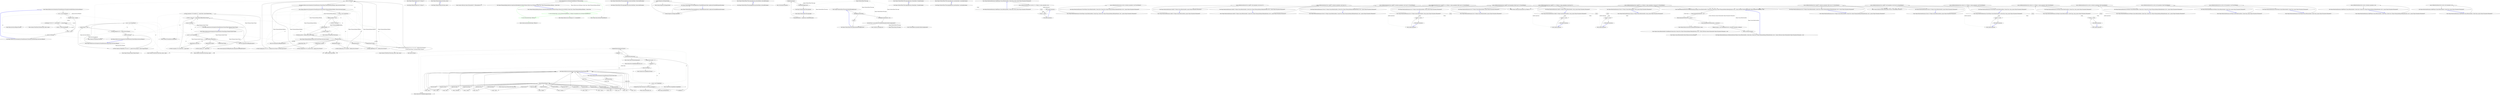 digraph  {
n0 [cluster="Ninject.Infrastructure.Introspection.FormatExtensions.FormatActivationPath(Ninject.Activation.IRequest)", label="Entry Ninject.Infrastructure.Introspection.FormatExtensions.FormatActivationPath(Ninject.Activation.IRequest)", span="34-34"];
n1 [cluster="Ninject.Infrastructure.Introspection.FormatExtensions.FormatActivationPath(Ninject.Activation.IRequest)", label="var sw = new StringWriter()", span="36-36"];
n2 [cluster="Ninject.Infrastructure.Introspection.FormatExtensions.FormatActivationPath(Ninject.Activation.IRequest)", label="IRequest current = request", span="38-38"];
n8 [cluster="System.IO.StringWriter.StringWriter()", label="Entry System.IO.StringWriter.StringWriter()", span="0-0"];
n4 [cluster="Ninject.Infrastructure.Introspection.FormatExtensions.FormatActivationPath(Ninject.Activation.IRequest)", label="sw.WriteLine(''{0,3}) {1}'', current.Depth + 1, current.Format())", span="42-42"];
n6 [cluster="Ninject.Infrastructure.Introspection.FormatExtensions.FormatActivationPath(Ninject.Activation.IRequest)", label="return sw.ToString();", span="46-46"];
n3 [cluster="Ninject.Infrastructure.Introspection.FormatExtensions.FormatActivationPath(Ninject.Activation.IRequest)", label="current != null", span="40-40"];
n5 [cluster="Ninject.Infrastructure.Introspection.FormatExtensions.FormatActivationPath(Ninject.Activation.IRequest)", label="current = current.ParentRequest", span="43-43"];
n9 [cluster="Ninject.Activation.IRequest.Format()", label="Entry Ninject.Activation.IRequest.Format()", span="104-104"];
n10 [cluster="System.IO.TextWriter.WriteLine(string, object, object)", label="Entry System.IO.TextWriter.WriteLine(string, object, object)", span="0-0"];
n7 [cluster="Ninject.Infrastructure.Introspection.FormatExtensions.FormatActivationPath(Ninject.Activation.IRequest)", label="Exit Ninject.Infrastructure.Introspection.FormatExtensions.FormatActivationPath(Ninject.Activation.IRequest)", span="34-34"];
n11 [cluster="System.IO.StringWriter.ToString()", label="Entry System.IO.StringWriter.ToString()", span="0-0"];
n12 [cluster="Ninject.Infrastructure.Introspection.FormatExtensions.Format(Ninject.Planning.Bindings.IBinding, Ninject.Activation.IContext)", label="Entry Ninject.Infrastructure.Introspection.FormatExtensions.Format(Ninject.Planning.Bindings.IBinding, Ninject.Activation.IContext)", span="56-56"];
n13 [cluster="Ninject.Infrastructure.Introspection.FormatExtensions.Format(Ninject.Planning.Bindings.IBinding, Ninject.Activation.IContext)", label="var sw = new StringWriter()", span="58-58"];
n14 [cluster="Ninject.Infrastructure.Introspection.FormatExtensions.Format(Ninject.Planning.Bindings.IBinding, Ninject.Activation.IContext)", label="binding.Condition != null", span="60-60"];
n16 [cluster="Ninject.Infrastructure.Introspection.FormatExtensions.Format(Ninject.Planning.Bindings.IBinding, Ninject.Activation.IContext)", label="binding.IsImplicit", span="63-63"];
n18 [cluster="Ninject.Infrastructure.Introspection.FormatExtensions.Format(Ninject.Planning.Bindings.IBinding, Ninject.Activation.IContext)", label="IProvider provider = binding.GetProvider(context)", span="66-66"];
n19 [cluster="Ninject.Infrastructure.Introspection.FormatExtensions.Format(Ninject.Planning.Bindings.IBinding, Ninject.Activation.IContext)", label="binding.Target", span="68-68"];
n21 [cluster="Ninject.Infrastructure.Introspection.FormatExtensions.Format(Ninject.Planning.Bindings.IBinding, Ninject.Activation.IContext)", label="sw.Write(''self-binding of {0}'', binding.Service.Format())", span="71-71"];
n23 [cluster="Ninject.Infrastructure.Introspection.FormatExtensions.Format(Ninject.Planning.Bindings.IBinding, Ninject.Activation.IContext)", label="sw.Write(''binding from {0} to {1}'', binding.Service.Format(), provider.Type.Format())", span="75-75"];
n25 [cluster="Ninject.Infrastructure.Introspection.FormatExtensions.Format(Ninject.Planning.Bindings.IBinding, Ninject.Activation.IContext)", label="sw.Write(''provider binding from {0} to {1} (via {2})'', binding.Service.Format(),\r\n                            provider.Type.Format(), provider.GetType().Format())", span="79-80"];
n27 [cluster="Ninject.Infrastructure.Introspection.FormatExtensions.Format(Ninject.Planning.Bindings.IBinding, Ninject.Activation.IContext)", label="sw.Write(''binding from {0} to method'', binding.Service.Format())", span="84-84"];
n29 [cluster="Ninject.Infrastructure.Introspection.FormatExtensions.Format(Ninject.Planning.Bindings.IBinding, Ninject.Activation.IContext)", label="sw.Write(''binding from {0} to constant value'', binding.Service.Format())", span="88-88"];
n15 [cluster="Ninject.Infrastructure.Introspection.FormatExtensions.Format(Ninject.Planning.Bindings.IBinding, Ninject.Activation.IContext)", label="sw.Write(''conditional '')", span="61-61"];
n17 [cluster="Ninject.Infrastructure.Introspection.FormatExtensions.Format(Ninject.Planning.Bindings.IBinding, Ninject.Activation.IContext)", label="sw.Write(''implicit '')", span="64-64"];
n31 [cluster="Ninject.Infrastructure.Introspection.FormatExtensions.Format(Ninject.Planning.Bindings.IBinding, Ninject.Activation.IContext)", label="return sw.ToString();", span="95-95"];
n33 [cluster="System.IO.StringWriter.Write(string)", label="Entry System.IO.StringWriter.Write(string)", span="0-0"];
n34 [cluster="Ninject.Planning.Bindings.IBinding.GetProvider(Ninject.Activation.IContext)", label="Entry Ninject.Planning.Bindings.IBinding.GetProvider(Ninject.Activation.IContext)", span="83-83"];
n20 [cluster="Ninject.Infrastructure.Introspection.FormatExtensions.Format(Ninject.Planning.Bindings.IBinding, Ninject.Activation.IContext)", label="BindingTarget.Self", span="70-70"];
n22 [cluster="Ninject.Infrastructure.Introspection.FormatExtensions.Format(Ninject.Planning.Bindings.IBinding, Ninject.Activation.IContext)", label="BindingTarget.Type", span="74-74"];
n24 [cluster="Ninject.Infrastructure.Introspection.FormatExtensions.Format(Ninject.Planning.Bindings.IBinding, Ninject.Activation.IContext)", label="BindingTarget.Provider", span="78-78"];
n26 [cluster="Ninject.Infrastructure.Introspection.FormatExtensions.Format(Ninject.Planning.Bindings.IBinding, Ninject.Activation.IContext)", label="BindingTarget.Method", span="83-83"];
n28 [cluster="Ninject.Infrastructure.Introspection.FormatExtensions.Format(Ninject.Planning.Bindings.IBinding, Ninject.Activation.IContext)", label="BindingTarget.Constant", span="87-87"];
n30 [cluster="Ninject.Infrastructure.Introspection.FormatExtensions.Format(Ninject.Planning.Bindings.IBinding, Ninject.Activation.IContext)", label="throw new ArgumentOutOfRangeException();", span="92-92"];
n35 [cluster="System.Type.Format()", label="Entry System.Type.Format()", span="155-155"];
n36 [cluster="System.IO.TextWriter.Write(string, object)", label="Entry System.IO.TextWriter.Write(string, object)", span="0-0"];
n37 [cluster="System.IO.TextWriter.Write(string, object, object)", label="Entry System.IO.TextWriter.Write(string, object, object)", span="0-0"];
n38 [cluster="object.GetType()", label="Entry object.GetType()", span="0-0"];
n39 [cluster="System.IO.TextWriter.Write(string, object, object, object)", label="Entry System.IO.TextWriter.Write(string, object, object, object)", span="0-0"];
n32 [cluster="Ninject.Infrastructure.Introspection.FormatExtensions.Format(Ninject.Planning.Bindings.IBinding, Ninject.Activation.IContext)", label="Exit Ninject.Infrastructure.Introspection.FormatExtensions.Format(Ninject.Planning.Bindings.IBinding, Ninject.Activation.IContext)", span="56-56"];
n40 [cluster="System.ArgumentOutOfRangeException.ArgumentOutOfRangeException()", label="Entry System.ArgumentOutOfRangeException.ArgumentOutOfRangeException()", span="0-0"];
n41 [cluster="Ninject.Infrastructure.Introspection.FormatExtensions.Format(Ninject.Activation.IRequest)", label="Entry Ninject.Infrastructure.Introspection.FormatExtensions.Format(Ninject.Activation.IRequest)", span="104-104"];
n42 [cluster="Ninject.Infrastructure.Introspection.FormatExtensions.Format(Ninject.Activation.IRequest)", label="var sw = new StringWriter()", span="106-106"];
n43 [cluster="Ninject.Infrastructure.Introspection.FormatExtensions.Format(Ninject.Activation.IRequest)", label="request.Target == null", span="108-108"];
n44 [cluster="Ninject.Infrastructure.Introspection.FormatExtensions.Format(Ninject.Activation.IRequest)", label="sw.Write(''Request for {0}'', request.Service.Format())", span="109-109"];
n45 [cluster="Ninject.Infrastructure.Introspection.FormatExtensions.Format(Ninject.Activation.IRequest)", label="sw.Write(''Injection of dependency {0} into {1}'', request.Service.Format(), request.Target.Format())", span="111-111"];
n46 [cluster="Ninject.Infrastructure.Introspection.FormatExtensions.Format(Ninject.Activation.IRequest)", label="return sw.ToString();", span="113-113"];
n48 [cluster="Ninject.Planning.Targets.ITarget.Format()", label="Entry Ninject.Planning.Targets.ITarget.Format()", span="122-122"];
n47 [cluster="Ninject.Infrastructure.Introspection.FormatExtensions.Format(Ninject.Activation.IRequest)", label="Exit Ninject.Infrastructure.Introspection.FormatExtensions.Format(Ninject.Activation.IRequest)", span="104-104"];
n49 [cluster="Ninject.Infrastructure.Introspection.FormatExtensions.Format(Ninject.Planning.Targets.ITarget)", label="Entry Ninject.Infrastructure.Introspection.FormatExtensions.Format(Ninject.Planning.Targets.ITarget)", span="122-122"];
n50 [cluster="Ninject.Infrastructure.Introspection.FormatExtensions.Format(Ninject.Planning.Targets.ITarget)", label="var sw = new StringWriter()", span="124-124"];
n51 [cluster="Ninject.Infrastructure.Introspection.FormatExtensions.Format(Ninject.Planning.Targets.ITarget)", label="target.Member.MemberType", span="126-126"];
n53 [cluster="Ninject.Infrastructure.Introspection.FormatExtensions.Format(Ninject.Planning.Targets.ITarget)", label="sw.Write(''parameter {0} of constructor'', target.Name)", span="129-129"];
n55 [cluster="Ninject.Infrastructure.Introspection.FormatExtensions.Format(Ninject.Planning.Targets.ITarget)", label="sw.Write(''parameter {0} of method {1}'', target.Name, target.Member.Name)", span="133-133"];
n57 [cluster="Ninject.Infrastructure.Introspection.FormatExtensions.Format(Ninject.Planning.Targets.ITarget)", label="sw.Write(''property {0}'', target.Name)", span="137-137"];
n59 [cluster="Ninject.Infrastructure.Introspection.FormatExtensions.Format(Ninject.Planning.Targets.ITarget)", label="sw.Write('' of type {0}'', target.Member.ReflectedType.Format())", span="144-144"];
n60 [cluster="Ninject.Infrastructure.Introspection.FormatExtensions.Format(Ninject.Planning.Targets.ITarget)", label="return sw.ToString();", span="146-146"];
n52 [cluster="Ninject.Infrastructure.Introspection.FormatExtensions.Format(Ninject.Planning.Targets.ITarget)", label="MemberTypes.Constructor", span="128-128"];
n54 [cluster="Ninject.Infrastructure.Introspection.FormatExtensions.Format(Ninject.Planning.Targets.ITarget)", label="MemberTypes.Method", span="132-132"];
n56 [cluster="Ninject.Infrastructure.Introspection.FormatExtensions.Format(Ninject.Planning.Targets.ITarget)", label="MemberTypes.Property", span="136-136"];
n58 [cluster="Ninject.Infrastructure.Introspection.FormatExtensions.Format(Ninject.Planning.Targets.ITarget)", label="throw new ArgumentOutOfRangeException();", span="141-141"];
n61 [cluster="Ninject.Infrastructure.Introspection.FormatExtensions.Format(Ninject.Planning.Targets.ITarget)", label="Exit Ninject.Infrastructure.Introspection.FormatExtensions.Format(Ninject.Planning.Targets.ITarget)", span="122-122"];
n62 [cluster="Ninject.Infrastructure.Introspection.FormatExtensions.Format(System.Type)", label="Entry Ninject.Infrastructure.Introspection.FormatExtensions.Format(System.Type)", span="155-155"];
n63 [cluster="Ninject.Infrastructure.Introspection.FormatExtensions.Format(System.Type)", label="type.IsGenericType", span="157-157"];
n65 [cluster="Ninject.Infrastructure.Introspection.FormatExtensions.Format(System.Type)", label="sb.Append(type.Name.Substring(0, type.Name.LastIndexOf('`')))", span="161-161"];
n67 [cluster="Ninject.Infrastructure.Introspection.FormatExtensions.Format(System.Type)", label="type.GetGenericArguments()", span="164-164"];
n73 [cluster="Ninject.Infrastructure.Introspection.FormatExtensions.Format(System.Type)", label="Type.GetTypeCode(type)", span="177-177"];
n104 [cluster="Ninject.Infrastructure.Introspection.FormatExtensions.Format(System.Type)", label="return type.Name;", span="194-194"];
n64 [cluster="Ninject.Infrastructure.Introspection.FormatExtensions.Format(System.Type)", label="var sb = new StringBuilder()", span="159-159"];
n106 [cluster="System.Text.StringBuilder.StringBuilder()", label="Entry System.Text.StringBuilder.StringBuilder()", span="0-0"];
n66 [cluster="Ninject.Infrastructure.Introspection.FormatExtensions.Format(System.Type)", label="sb.Append(''{'')", span="162-162"];
n68 [cluster="Ninject.Infrastructure.Introspection.FormatExtensions.Format(System.Type)", label="sb.Append(genericArgument.Format())", span="166-166"];
n69 [cluster="Ninject.Infrastructure.Introspection.FormatExtensions.Format(System.Type)", label="sb.Append('', '')", span="167-167"];
n70 [cluster="Ninject.Infrastructure.Introspection.FormatExtensions.Format(System.Type)", label="sb.Remove(sb.Length - 2, 2)", span="170-170"];
n71 [cluster="Ninject.Infrastructure.Introspection.FormatExtensions.Format(System.Type)", label="sb.Append(''}'')", span="171-171"];
n72 [cluster="Ninject.Infrastructure.Introspection.FormatExtensions.Format(System.Type)", label="return sb.ToString();", span="173-173"];
n107 [cluster="string.LastIndexOf(char)", label="Entry string.LastIndexOf(char)", span="0-0"];
n108 [cluster="string.Substring(int, int)", label="Entry string.Substring(int, int)", span="0-0"];
n109 [cluster="System.Text.StringBuilder.Append(string)", label="Entry System.Text.StringBuilder.Append(string)", span="0-0"];
n110 [cluster="System.Type.GetGenericArguments()", label="Entry System.Type.GetGenericArguments()", span="0-0"];
n111 [cluster="System.Text.StringBuilder.Remove(int, int)", label="Entry System.Text.StringBuilder.Remove(int, int)", span="0-0"];
n74 [cluster="Ninject.Infrastructure.Introspection.FormatExtensions.Format(System.Type)", label="TypeCode.Boolean", span="179-179"];
n76 [cluster="Ninject.Infrastructure.Introspection.FormatExtensions.Format(System.Type)", label="TypeCode.Char", span="180-180"];
n78 [cluster="Ninject.Infrastructure.Introspection.FormatExtensions.Format(System.Type)", label="TypeCode.SByte", span="181-181"];
n80 [cluster="Ninject.Infrastructure.Introspection.FormatExtensions.Format(System.Type)", label="TypeCode.Byte", span="182-182"];
n82 [cluster="Ninject.Infrastructure.Introspection.FormatExtensions.Format(System.Type)", label="TypeCode.Int16", span="183-183"];
n84 [cluster="Ninject.Infrastructure.Introspection.FormatExtensions.Format(System.Type)", label="TypeCode.UInt16", span="184-184"];
n86 [cluster="Ninject.Infrastructure.Introspection.FormatExtensions.Format(System.Type)", label="TypeCode.Int32", span="185-185"];
n88 [cluster="Ninject.Infrastructure.Introspection.FormatExtensions.Format(System.Type)", label="TypeCode.UInt32", span="186-186"];
n90 [cluster="Ninject.Infrastructure.Introspection.FormatExtensions.Format(System.Type)", label="TypeCode.Int64", span="187-187"];
n92 [cluster="Ninject.Infrastructure.Introspection.FormatExtensions.Format(System.Type)", label="TypeCode.UInt64", span="188-188"];
n94 [cluster="Ninject.Infrastructure.Introspection.FormatExtensions.Format(System.Type)", label="TypeCode.Single", span="189-189"];
n96 [cluster="Ninject.Infrastructure.Introspection.FormatExtensions.Format(System.Type)", label="TypeCode.Double", span="190-190"];
n98 [cluster="Ninject.Infrastructure.Introspection.FormatExtensions.Format(System.Type)", label="TypeCode.Decimal", span="191-191"];
n100 [cluster="Ninject.Infrastructure.Introspection.FormatExtensions.Format(System.Type)", label="TypeCode.DateTime", span="192-192"];
n102 [cluster="Ninject.Infrastructure.Introspection.FormatExtensions.Format(System.Type)", label="TypeCode.String", span="193-193"];
n113 [cluster="System.Type.GetTypeCode(System.Type)", label="Entry System.Type.GetTypeCode(System.Type)", span="0-0"];
n75 [cluster="Ninject.Infrastructure.Introspection.FormatExtensions.Format(System.Type)", label="return ''bool'';", span="179-179"];
n77 [cluster="Ninject.Infrastructure.Introspection.FormatExtensions.Format(System.Type)", label="return ''char'';", span="180-180"];
n79 [cluster="Ninject.Infrastructure.Introspection.FormatExtensions.Format(System.Type)", label="return ''sbyte'';", span="181-181"];
n81 [cluster="Ninject.Infrastructure.Introspection.FormatExtensions.Format(System.Type)", label="return ''byte'';", span="182-182"];
n83 [cluster="Ninject.Infrastructure.Introspection.FormatExtensions.Format(System.Type)", label="return ''short'';", span="183-183"];
n85 [cluster="Ninject.Infrastructure.Introspection.FormatExtensions.Format(System.Type)", label="return ''ushort'';", span="184-184"];
n87 [cluster="Ninject.Infrastructure.Introspection.FormatExtensions.Format(System.Type)", label="return ''int'';", span="185-185"];
n89 [cluster="Ninject.Infrastructure.Introspection.FormatExtensions.Format(System.Type)", label="return ''uint'';", span="186-186"];
n91 [cluster="Ninject.Infrastructure.Introspection.FormatExtensions.Format(System.Type)", label="return ''long'';", span="187-187"];
n93 [cluster="Ninject.Infrastructure.Introspection.FormatExtensions.Format(System.Type)", label="return ''ulong'';", span="188-188"];
n95 [cluster="Ninject.Infrastructure.Introspection.FormatExtensions.Format(System.Type)", label="return ''float'';", span="189-189"];
n97 [cluster="Ninject.Infrastructure.Introspection.FormatExtensions.Format(System.Type)", label="return ''double'';", span="190-190"];
n99 [cluster="Ninject.Infrastructure.Introspection.FormatExtensions.Format(System.Type)", label="return ''decimal'';", span="191-191"];
n101 [cluster="Ninject.Infrastructure.Introspection.FormatExtensions.Format(System.Type)", label="return ''DateTime'';", span="192-192"];
n103 [cluster="Ninject.Infrastructure.Introspection.FormatExtensions.Format(System.Type)", label="return ''string'';", span="193-193"];
n105 [cluster="Ninject.Infrastructure.Introspection.FormatExtensions.Format(System.Type)", label="Exit Ninject.Infrastructure.Introspection.FormatExtensions.Format(System.Type)", span="155-155"];
n112 [cluster="System.Text.StringBuilder.ToString()", label="Entry System.Text.StringBuilder.ToString()", span="0-0"];
m0_0 [cluster="Ninject.INinjectSettings.Get<T>(string, T)", file="BindingConfiguration.cs", label="Entry Ninject.INinjectSettings.Get<T>(string, T)", span="64-64"];
m0_1 [cluster="Ninject.INinjectSettings.Get<T>(string, T)", file="BindingConfiguration.cs", label="Exit Ninject.INinjectSettings.Get<T>(string, T)", span="64-64"];
m0_2 [cluster="Ninject.INinjectSettings.Set(string, object)", file="BindingConfiguration.cs", label="Entry Ninject.INinjectSettings.Set(string, object)", span="71-71"];
m0_3 [cluster="Ninject.INinjectSettings.Set(string, object)", file="BindingConfiguration.cs", label="Exit Ninject.INinjectSettings.Set(string, object)", span="71-71"];
m4_8 [cluster="System.Collections.Generic.IEnumerable<T>.ToEnumerable<T>()", file="INinjectSettings.cs", label="Entry System.Collections.Generic.IEnumerable<T>.ToEnumerable<T>()", span="40-40"];
m4_5 [cluster="System.Type.GetGenericTypeDefinition()", file="INinjectSettings.cs", label="Entry System.Type.GetGenericTypeDefinition()", span="0-0"];
m4_0 [cluster="Ninject.Planning.Bindings.Resolvers.OpenGenericBindingResolver.Resolve(Ninject.Infrastructure.Multimap<System.Type, Ninject.Planning.Bindings.IBinding>, System.Type)", file="INinjectSettings.cs", label="Entry Ninject.Planning.Bindings.Resolvers.OpenGenericBindingResolver.Resolve(Ninject.Infrastructure.Multimap<System.Type, Ninject.Planning.Bindings.IBinding>, System.Type)", span="32-32"];
m4_1 [cluster="Ninject.Planning.Bindings.Resolvers.OpenGenericBindingResolver.Resolve(Ninject.Infrastructure.Multimap<System.Type, Ninject.Planning.Bindings.IBinding>, System.Type)", color=green, community=0, file="INinjectSettings.cs", label="0: !service.IsGenericType || service.IsGenericTypeDefinition || !bindings.ContainsKey(service.GetGenericTypeDefinition())", span="34-34"];
m4_3 [cluster="Ninject.Planning.Bindings.Resolvers.OpenGenericBindingResolver.Resolve(Ninject.Infrastructure.Multimap<System.Type, Ninject.Planning.Bindings.IBinding>, System.Type)", file="INinjectSettings.cs", label="return bindings[service.GetGenericTypeDefinition()].ToEnumerable();", span="37-37"];
m4_2 [cluster="Ninject.Planning.Bindings.Resolvers.OpenGenericBindingResolver.Resolve(Ninject.Infrastructure.Multimap<System.Type, Ninject.Planning.Bindings.IBinding>, System.Type)", color=green, community=0, file="INinjectSettings.cs", label="0: return Enumerable.Empty<IBinding>();", span="35-35"];
m4_4 [cluster="Ninject.Planning.Bindings.Resolvers.OpenGenericBindingResolver.Resolve(Ninject.Infrastructure.Multimap<System.Type, Ninject.Planning.Bindings.IBinding>, System.Type)", file="INinjectSettings.cs", label="Exit Ninject.Planning.Bindings.Resolvers.OpenGenericBindingResolver.Resolve(Ninject.Infrastructure.Multimap<System.Type, Ninject.Planning.Bindings.IBinding>, System.Type)", span="32-32"];
m4_6 [cluster="Ninject.Infrastructure.Multimap<K, V>.ContainsKey(K)", file="INinjectSettings.cs", label="Entry Ninject.Infrastructure.Multimap<K, V>.ContainsKey(K)", span="113-113"];
m4_7 [cluster="System.Linq.Enumerable.Empty<TResult>()", file="INinjectSettings.cs", label="Entry System.Linq.Enumerable.Empty<TResult>()", span="0-0"];
m5_11 [cluster="Ninject.WindowsPhone7Tests.App.Application_Deactivated(object, DeactivatedEventArgs)", file="KernelBase.cs", label="Entry Ninject.WindowsPhone7Tests.App.Application_Deactivated(object, DeactivatedEventArgs)", span="42-42"];
m5_12 [cluster="Ninject.WindowsPhone7Tests.App.Application_Deactivated(object, DeactivatedEventArgs)", file="KernelBase.cs", label="Exit Ninject.WindowsPhone7Tests.App.Application_Deactivated(object, DeactivatedEventArgs)", span="42-42"];
m5_19 [cluster="System.Diagnostics.Debugger.Break()", file="KernelBase.cs", label="Entry System.Diagnostics.Debugger.Break()", span="0-0"];
m5_9 [cluster="Ninject.WindowsPhone7Tests.App.Application_Activated(object, ActivatedEventArgs)", file="KernelBase.cs", label="Entry Ninject.WindowsPhone7Tests.App.Application_Activated(object, ActivatedEventArgs)", span="36-36"];
m5_10 [cluster="Ninject.WindowsPhone7Tests.App.Application_Activated(object, ActivatedEventArgs)", file="KernelBase.cs", label="Exit Ninject.WindowsPhone7Tests.App.Application_Activated(object, ActivatedEventArgs)", span="36-36"];
m5_5 [cluster="Unk.InitializeComponent", file="KernelBase.cs", label="Entry Unk.InitializeComponent", span=""];
m5_13 [cluster="Ninject.WindowsPhone7Tests.App.Application_Closing(object, ClosingEventArgs)", file="KernelBase.cs", label="Entry Ninject.WindowsPhone7Tests.App.Application_Closing(object, ClosingEventArgs)", span="48-48"];
m5_14 [cluster="Ninject.WindowsPhone7Tests.App.Application_Closing(object, ClosingEventArgs)", file="KernelBase.cs", label="Exit Ninject.WindowsPhone7Tests.App.Application_Closing(object, ClosingEventArgs)", span="48-48"];
m5_26 [cluster="System.Reflection.Assembly.GetExecutingAssembly()", file="KernelBase.cs", label="Entry System.Reflection.Assembly.GetExecutingAssembly()", span="0-0"];
m5_6 [cluster="Ninject.WindowsPhone7Tests.App.InitializePhoneApplication()", file="KernelBase.cs", label="Entry Ninject.WindowsPhone7Tests.App.InitializePhoneApplication()", span="68-68"];
m5_20 [cluster="Ninject.WindowsPhone7Tests.App.InitializePhoneApplication()", file="KernelBase.cs", label=phoneApplicationInitialized, span="70-70"];
m5_21 [cluster="Ninject.WindowsPhone7Tests.App.InitializePhoneApplication()", file="KernelBase.cs", label="return;", span="71-71"];
m5_22 [cluster="Ninject.WindowsPhone7Tests.App.InitializePhoneApplication()", file="KernelBase.cs", label="phoneApplicationInitialized = true", span="72-72"];
m5_23 [cluster="Ninject.WindowsPhone7Tests.App.InitializePhoneApplication()", file="KernelBase.cs", label="this.RootVisual = new UnitDriven.TestEngine(Assembly.GetExecutingAssembly())", span="74-74"];
m5_24 [cluster="Ninject.WindowsPhone7Tests.App.InitializePhoneApplication()", file="KernelBase.cs", label="Exit Ninject.WindowsPhone7Tests.App.InitializePhoneApplication()", span="68-68"];
m5_0 [cluster="Ninject.WindowsPhone7Tests.App.App()", file="KernelBase.cs", label="Entry Ninject.WindowsPhone7Tests.App.App()", span="15-15"];
m5_1 [cluster="Ninject.WindowsPhone7Tests.App.App()", file="KernelBase.cs", label="UnhandledException += Application_UnhandledException", span="19-19"];
m5_2 [cluster="Ninject.WindowsPhone7Tests.App.App()", file="KernelBase.cs", label="InitializeComponent()", span="22-22"];
m5_3 [cluster="Ninject.WindowsPhone7Tests.App.App()", file="KernelBase.cs", label="InitializePhoneApplication()", span="25-25"];
m5_4 [cluster="Ninject.WindowsPhone7Tests.App.App()", file="KernelBase.cs", label="Exit Ninject.WindowsPhone7Tests.App.App()", span="15-15"];
m5_25 [cluster="UnitDriven.TestEngine.cstr", file="KernelBase.cs", label="Entry UnitDriven.TestEngine.cstr", span=""];
m5_7 [cluster="Ninject.WindowsPhone7Tests.App.Application_Launching(object, LaunchingEventArgs)", file="KernelBase.cs", label="Entry Ninject.WindowsPhone7Tests.App.Application_Launching(object, LaunchingEventArgs)", span="30-30"];
m5_8 [cluster="Ninject.WindowsPhone7Tests.App.Application_Launching(object, LaunchingEventArgs)", file="KernelBase.cs", label="Exit Ninject.WindowsPhone7Tests.App.Application_Launching(object, LaunchingEventArgs)", span="30-30"];
m5_15 [cluster="Ninject.WindowsPhone7Tests.App.Application_UnhandledException(object, ApplicationUnhandledExceptionEventArgs)", file="KernelBase.cs", label="Entry Ninject.WindowsPhone7Tests.App.Application_UnhandledException(object, ApplicationUnhandledExceptionEventArgs)", span="53-53"];
m5_16 [cluster="Ninject.WindowsPhone7Tests.App.Application_UnhandledException(object, ApplicationUnhandledExceptionEventArgs)", file="KernelBase.cs", label="System.Diagnostics.Debugger.IsAttached", span="55-55"];
m5_17 [cluster="Ninject.WindowsPhone7Tests.App.Application_UnhandledException(object, ApplicationUnhandledExceptionEventArgs)", file="KernelBase.cs", label="System.Diagnostics.Debugger.Break()", span="58-58"];
m5_18 [cluster="Ninject.WindowsPhone7Tests.App.Application_UnhandledException(object, ApplicationUnhandledExceptionEventArgs)", file="KernelBase.cs", label="Exit Ninject.WindowsPhone7Tests.App.Application_UnhandledException(object, ApplicationUnhandledExceptionEventArgs)", span="53-53"];
m5_27 [file="KernelBase.cs", label="Ninject.WindowsPhone7Tests.App", span=""];
m5_28 [file="KernelBase.cs", label="Ninject.WindowsPhone7Tests.App", span=""];
m6_66 [cluster="Ninject.ResolutionExtensions.GetAll(Ninject.Syntax.IResolutionRoot, System.Type, string, params Ninject.Parameters.IParameter[])", file="NinjectSettings.cs", label="Entry Ninject.ResolutionExtensions.GetAll(Ninject.Syntax.IResolutionRoot, System.Type, string, params Ninject.Parameters.IParameter[])", span="244-244"];
m6_67 [cluster="Ninject.ResolutionExtensions.GetAll(Ninject.Syntax.IResolutionRoot, System.Type, string, params Ninject.Parameters.IParameter[])", file="NinjectSettings.cs", label="return GetResolutionIterator(root, service, b => b.Name == name, parameters, true);", span="246-246"];
m6_68 [cluster="Ninject.ResolutionExtensions.GetAll(Ninject.Syntax.IResolutionRoot, System.Type, string, params Ninject.Parameters.IParameter[])", file="NinjectSettings.cs", label="Exit Ninject.ResolutionExtensions.GetAll(Ninject.Syntax.IResolutionRoot, System.Type, string, params Ninject.Parameters.IParameter[])", span="244-244"];
m6_60 [cluster="Ninject.ResolutionExtensions.TryGet(Ninject.Syntax.IResolutionRoot, System.Type, System.Func<Ninject.Planning.Bindings.IBindingMetadata, bool>, params Ninject.Parameters.IParameter[])", file="NinjectSettings.cs", label="Entry Ninject.ResolutionExtensions.TryGet(Ninject.Syntax.IResolutionRoot, System.Type, System.Func<Ninject.Planning.Bindings.IBindingMetadata, bool>, params Ninject.Parameters.IParameter[])", span="219-219"];
m6_61 [cluster="Ninject.ResolutionExtensions.TryGet(Ninject.Syntax.IResolutionRoot, System.Type, System.Func<Ninject.Planning.Bindings.IBindingMetadata, bool>, params Ninject.Parameters.IParameter[])", file="NinjectSettings.cs", label="return GetResolutionIterator(root, service, constraint, parameters, true).FirstOrDefault();", span="221-221"];
m6_62 [cluster="Ninject.ResolutionExtensions.TryGet(Ninject.Syntax.IResolutionRoot, System.Type, System.Func<Ninject.Planning.Bindings.IBindingMetadata, bool>, params Ninject.Parameters.IParameter[])", file="NinjectSettings.cs", label="Exit Ninject.ResolutionExtensions.TryGet(Ninject.Syntax.IResolutionRoot, System.Type, System.Func<Ninject.Planning.Bindings.IBindingMetadata, bool>, params Ninject.Parameters.IParameter[])", span="219-219"];
m6_24 [cluster="Ninject.ResolutionExtensions.TryGet<T>(Ninject.Syntax.IResolutionRoot, System.Func<Ninject.Planning.Bindings.IBindingMetadata, bool>, params Ninject.Parameters.IParameter[])", file="NinjectSettings.cs", label="Entry Ninject.ResolutionExtensions.TryGet<T>(Ninject.Syntax.IResolutionRoot, System.Func<Ninject.Planning.Bindings.IBindingMetadata, bool>, params Ninject.Parameters.IParameter[])", span="105-105"];
m6_25 [cluster="Ninject.ResolutionExtensions.TryGet<T>(Ninject.Syntax.IResolutionRoot, System.Func<Ninject.Planning.Bindings.IBindingMetadata, bool>, params Ninject.Parameters.IParameter[])", file="NinjectSettings.cs", label="return GetResolutionIterator(root, typeof(T), constraint, parameters, true).Cast<T>().FirstOrDefault();", span="107-107"];
m6_26 [cluster="Ninject.ResolutionExtensions.TryGet<T>(Ninject.Syntax.IResolutionRoot, System.Func<Ninject.Planning.Bindings.IBindingMetadata, bool>, params Ninject.Parameters.IParameter[])", file="NinjectSettings.cs", label="Exit Ninject.ResolutionExtensions.TryGet<T>(Ninject.Syntax.IResolutionRoot, System.Func<Ninject.Planning.Bindings.IBindingMetadata, bool>, params Ninject.Parameters.IParameter[])", span="105-105"];
m6_4 [cluster="System.Collections.IEnumerable.Cast<TResult>()", file="NinjectSettings.cs", label="Entry System.Collections.IEnumerable.Cast<TResult>()", span="0-0"];
m6_0 [cluster="Ninject.ResolutionExtensions.Get<T>(Ninject.Syntax.IResolutionRoot, params Ninject.Parameters.IParameter[])", file="NinjectSettings.cs", label="Entry Ninject.ResolutionExtensions.Get<T>(Ninject.Syntax.IResolutionRoot, params Ninject.Parameters.IParameter[])", span="41-41"];
m6_1 [cluster="Ninject.ResolutionExtensions.Get<T>(Ninject.Syntax.IResolutionRoot, params Ninject.Parameters.IParameter[])", file="NinjectSettings.cs", label="return GetResolutionIterator(root, typeof(T), null, parameters, false).Cast<T>().FirstOrDefault();", span="43-43"];
m6_2 [cluster="Ninject.ResolutionExtensions.Get<T>(Ninject.Syntax.IResolutionRoot, params Ninject.Parameters.IParameter[])", file="NinjectSettings.cs", label="Exit Ninject.ResolutionExtensions.Get<T>(Ninject.Syntax.IResolutionRoot, params Ninject.Parameters.IParameter[])", span="41-41"];
m6_54 [cluster="Ninject.ResolutionExtensions.TryGet(Ninject.Syntax.IResolutionRoot, System.Type, string, params Ninject.Parameters.IParameter[])", file="NinjectSettings.cs", label="Entry Ninject.ResolutionExtensions.TryGet(Ninject.Syntax.IResolutionRoot, System.Type, string, params Ninject.Parameters.IParameter[])", span="206-206"];
m6_55 [cluster="Ninject.ResolutionExtensions.TryGet(Ninject.Syntax.IResolutionRoot, System.Type, string, params Ninject.Parameters.IParameter[])", file="NinjectSettings.cs", label="return GetResolutionIterator(root, service, b => b.Name == name, parameters, true).FirstOrDefault();", span="208-208"];
m6_56 [cluster="Ninject.ResolutionExtensions.TryGet(Ninject.Syntax.IResolutionRoot, System.Type, string, params Ninject.Parameters.IParameter[])", file="NinjectSettings.cs", label="Exit Ninject.ResolutionExtensions.TryGet(Ninject.Syntax.IResolutionRoot, System.Type, string, params Ninject.Parameters.IParameter[])", span="206-206"];
m6_42 [cluster="Ninject.ResolutionExtensions.Get(Ninject.Syntax.IResolutionRoot, System.Type, string, params Ninject.Parameters.IParameter[])", file="NinjectSettings.cs", label="Entry Ninject.ResolutionExtensions.Get(Ninject.Syntax.IResolutionRoot, System.Type, string, params Ninject.Parameters.IParameter[])", span="168-168"];
m6_43 [cluster="Ninject.ResolutionExtensions.Get(Ninject.Syntax.IResolutionRoot, System.Type, string, params Ninject.Parameters.IParameter[])", file="NinjectSettings.cs", label="return GetResolutionIterator(root, service, b => b.Name == name, parameters, false).FirstOrDefault();", span="170-170"];
m6_44 [cluster="Ninject.ResolutionExtensions.Get(Ninject.Syntax.IResolutionRoot, System.Type, string, params Ninject.Parameters.IParameter[])", file="NinjectSettings.cs", label="Exit Ninject.ResolutionExtensions.Get(Ninject.Syntax.IResolutionRoot, System.Type, string, params Ninject.Parameters.IParameter[])", span="168-168"];
m6_5 [cluster="System.Collections.Generic.IEnumerable<TSource>.FirstOrDefault<TSource>()", file="NinjectSettings.cs", label="Entry System.Collections.Generic.IEnumerable<TSource>.FirstOrDefault<TSource>()", span="0-0"];
m6_72 [cluster="Ninject.ResolutionExtensions.GetAll(Ninject.Syntax.IResolutionRoot, System.Type, System.Func<Ninject.Planning.Bindings.IBindingMetadata, bool>, params Ninject.Parameters.IParameter[])", file="NinjectSettings.cs", label="Entry Ninject.ResolutionExtensions.GetAll(Ninject.Syntax.IResolutionRoot, System.Type, System.Func<Ninject.Planning.Bindings.IBindingMetadata, bool>, params Ninject.Parameters.IParameter[])", span="257-257"];
m6_73 [cluster="Ninject.ResolutionExtensions.GetAll(Ninject.Syntax.IResolutionRoot, System.Type, System.Func<Ninject.Planning.Bindings.IBindingMetadata, bool>, params Ninject.Parameters.IParameter[])", file="NinjectSettings.cs", label="return GetResolutionIterator(root, service, constraint, parameters, true);", span="259-259"];
m6_74 [cluster="Ninject.ResolutionExtensions.GetAll(Ninject.Syntax.IResolutionRoot, System.Type, System.Func<Ninject.Planning.Bindings.IBindingMetadata, bool>, params Ninject.Parameters.IParameter[])", file="NinjectSettings.cs", label="Exit Ninject.ResolutionExtensions.GetAll(Ninject.Syntax.IResolutionRoot, System.Type, System.Func<Ninject.Planning.Bindings.IBindingMetadata, bool>, params Ninject.Parameters.IParameter[])", span="257-257"];
m6_27 [cluster="Ninject.ResolutionExtensions.GetAll<T>(Ninject.Syntax.IResolutionRoot, params Ninject.Parameters.IParameter[])", file="NinjectSettings.cs", label="Entry Ninject.ResolutionExtensions.GetAll<T>(Ninject.Syntax.IResolutionRoot, params Ninject.Parameters.IParameter[])", span="117-117"];
m6_28 [cluster="Ninject.ResolutionExtensions.GetAll<T>(Ninject.Syntax.IResolutionRoot, params Ninject.Parameters.IParameter[])", file="NinjectSettings.cs", label="return GetResolutionIterator(root, typeof(T), null, parameters, true).Cast<T>();", span="119-119"];
m6_29 [cluster="Ninject.ResolutionExtensions.GetAll<T>(Ninject.Syntax.IResolutionRoot, params Ninject.Parameters.IParameter[])", file="NinjectSettings.cs", label="Exit Ninject.ResolutionExtensions.GetAll<T>(Ninject.Syntax.IResolutionRoot, params Ninject.Parameters.IParameter[])", span="117-117"];
m6_6 [cluster="Ninject.ResolutionExtensions.Get<T>(Ninject.Syntax.IResolutionRoot, string, params Ninject.Parameters.IParameter[])", file="NinjectSettings.cs", label="Entry Ninject.ResolutionExtensions.Get<T>(Ninject.Syntax.IResolutionRoot, string, params Ninject.Parameters.IParameter[])", span="54-54"];
m6_7 [cluster="Ninject.ResolutionExtensions.Get<T>(Ninject.Syntax.IResolutionRoot, string, params Ninject.Parameters.IParameter[])", file="NinjectSettings.cs", label="return GetResolutionIterator(root, typeof(T), b => b.Name == name, parameters, false).Cast<T>().FirstOrDefault();", span="56-56"];
m6_8 [cluster="Ninject.ResolutionExtensions.Get<T>(Ninject.Syntax.IResolutionRoot, string, params Ninject.Parameters.IParameter[])", file="NinjectSettings.cs", label="Exit Ninject.ResolutionExtensions.Get<T>(Ninject.Syntax.IResolutionRoot, string, params Ninject.Parameters.IParameter[])", span="54-54"];
m6_63 [cluster="Ninject.ResolutionExtensions.GetAll(Ninject.Syntax.IResolutionRoot, System.Type, params Ninject.Parameters.IParameter[])", file="NinjectSettings.cs", label="Entry Ninject.ResolutionExtensions.GetAll(Ninject.Syntax.IResolutionRoot, System.Type, params Ninject.Parameters.IParameter[])", span="231-231"];
m6_64 [cluster="Ninject.ResolutionExtensions.GetAll(Ninject.Syntax.IResolutionRoot, System.Type, params Ninject.Parameters.IParameter[])", file="NinjectSettings.cs", label="return GetResolutionIterator(root, service, null, parameters, true);", span="233-233"];
m6_65 [cluster="Ninject.ResolutionExtensions.GetAll(Ninject.Syntax.IResolutionRoot, System.Type, params Ninject.Parameters.IParameter[])", file="NinjectSettings.cs", label="Exit Ninject.ResolutionExtensions.GetAll(Ninject.Syntax.IResolutionRoot, System.Type, params Ninject.Parameters.IParameter[])", span="231-231"];
m6_36 [cluster="Ninject.ResolutionExtensions.GetAll<T>(Ninject.Syntax.IResolutionRoot, System.Func<Ninject.Planning.Bindings.IBindingMetadata, bool>, params Ninject.Parameters.IParameter[])", file="NinjectSettings.cs", label="Entry Ninject.ResolutionExtensions.GetAll<T>(Ninject.Syntax.IResolutionRoot, System.Func<Ninject.Planning.Bindings.IBindingMetadata, bool>, params Ninject.Parameters.IParameter[])", span="143-143"];
m6_37 [cluster="Ninject.ResolutionExtensions.GetAll<T>(Ninject.Syntax.IResolutionRoot, System.Func<Ninject.Planning.Bindings.IBindingMetadata, bool>, params Ninject.Parameters.IParameter[])", file="NinjectSettings.cs", label="return GetResolutionIterator(root, typeof(T), constraint, parameters, true).Cast<T>();", span="145-145"];
m6_38 [cluster="Ninject.ResolutionExtensions.GetAll<T>(Ninject.Syntax.IResolutionRoot, System.Func<Ninject.Planning.Bindings.IBindingMetadata, bool>, params Ninject.Parameters.IParameter[])", file="NinjectSettings.cs", label="Exit Ninject.ResolutionExtensions.GetAll<T>(Ninject.Syntax.IResolutionRoot, System.Func<Ninject.Planning.Bindings.IBindingMetadata, bool>, params Ninject.Parameters.IParameter[])", span="143-143"];
m6_81 [cluster="Ninject.Infrastructure.Ensure.ArgumentNotNull(object, string)", file="NinjectSettings.cs", label="Entry Ninject.Infrastructure.Ensure.ArgumentNotNull(object, string)", span="24-24"];
m6_48 [cluster="Ninject.ResolutionExtensions.Get(Ninject.Syntax.IResolutionRoot, System.Type, System.Func<Ninject.Planning.Bindings.IBindingMetadata, bool>, params Ninject.Parameters.IParameter[])", file="NinjectSettings.cs", label="Entry Ninject.ResolutionExtensions.Get(Ninject.Syntax.IResolutionRoot, System.Type, System.Func<Ninject.Planning.Bindings.IBindingMetadata, bool>, params Ninject.Parameters.IParameter[])", span="181-181"];
m6_49 [cluster="Ninject.ResolutionExtensions.Get(Ninject.Syntax.IResolutionRoot, System.Type, System.Func<Ninject.Planning.Bindings.IBindingMetadata, bool>, params Ninject.Parameters.IParameter[])", file="NinjectSettings.cs", label="return GetResolutionIterator(root, service, constraint, parameters, false).FirstOrDefault();", span="183-183"];
m6_50 [cluster="Ninject.ResolutionExtensions.Get(Ninject.Syntax.IResolutionRoot, System.Type, System.Func<Ninject.Planning.Bindings.IBindingMetadata, bool>, params Ninject.Parameters.IParameter[])", file="NinjectSettings.cs", label="Exit Ninject.ResolutionExtensions.Get(Ninject.Syntax.IResolutionRoot, System.Type, System.Func<Ninject.Planning.Bindings.IBindingMetadata, bool>, params Ninject.Parameters.IParameter[])", span="181-181"];
m6_83 [cluster="Ninject.Syntax.IResolutionRoot.Resolve(Ninject.Activation.IRequest)", file="NinjectSettings.cs", label="Entry Ninject.Syntax.IResolutionRoot.Resolve(Ninject.Activation.IRequest)", span="44-44"];
m6_30 [cluster="Ninject.ResolutionExtensions.GetAll<T>(Ninject.Syntax.IResolutionRoot, string, params Ninject.Parameters.IParameter[])", file="NinjectSettings.cs", label="Entry Ninject.ResolutionExtensions.GetAll<T>(Ninject.Syntax.IResolutionRoot, string, params Ninject.Parameters.IParameter[])", span="130-130"];
m6_31 [cluster="Ninject.ResolutionExtensions.GetAll<T>(Ninject.Syntax.IResolutionRoot, string, params Ninject.Parameters.IParameter[])", file="NinjectSettings.cs", label="return GetResolutionIterator(root, typeof(T), b => b.Name == name, parameters, true).Cast<T>();", span="132-132"];
m6_32 [cluster="Ninject.ResolutionExtensions.GetAll<T>(Ninject.Syntax.IResolutionRoot, string, params Ninject.Parameters.IParameter[])", file="NinjectSettings.cs", label="Exit Ninject.ResolutionExtensions.GetAll<T>(Ninject.Syntax.IResolutionRoot, string, params Ninject.Parameters.IParameter[])", span="130-130"];
m6_18 [cluster="Ninject.ResolutionExtensions.TryGet<T>(Ninject.Syntax.IResolutionRoot, string, params Ninject.Parameters.IParameter[])", file="NinjectSettings.cs", label="Entry Ninject.ResolutionExtensions.TryGet<T>(Ninject.Syntax.IResolutionRoot, string, params Ninject.Parameters.IParameter[])", span="92-92"];
m6_19 [cluster="Ninject.ResolutionExtensions.TryGet<T>(Ninject.Syntax.IResolutionRoot, string, params Ninject.Parameters.IParameter[])", file="NinjectSettings.cs", label="return GetResolutionIterator(root, typeof(T), b => b.Name == name, parameters, true).Cast<T>().FirstOrDefault();", span="94-94"];
m6_20 [cluster="Ninject.ResolutionExtensions.TryGet<T>(Ninject.Syntax.IResolutionRoot, string, params Ninject.Parameters.IParameter[])", file="NinjectSettings.cs", label="Exit Ninject.ResolutionExtensions.TryGet<T>(Ninject.Syntax.IResolutionRoot, string, params Ninject.Parameters.IParameter[])", span="92-92"];
m6_12 [cluster="Ninject.ResolutionExtensions.Get<T>(Ninject.Syntax.IResolutionRoot, System.Func<Ninject.Planning.Bindings.IBindingMetadata, bool>, params Ninject.Parameters.IParameter[])", file="NinjectSettings.cs", label="Entry Ninject.ResolutionExtensions.Get<T>(Ninject.Syntax.IResolutionRoot, System.Func<Ninject.Planning.Bindings.IBindingMetadata, bool>, params Ninject.Parameters.IParameter[])", span="67-67"];
m6_13 [cluster="Ninject.ResolutionExtensions.Get<T>(Ninject.Syntax.IResolutionRoot, System.Func<Ninject.Planning.Bindings.IBindingMetadata, bool>, params Ninject.Parameters.IParameter[])", file="NinjectSettings.cs", label="return GetResolutionIterator(root, typeof(T), constraint, parameters, false).Cast<T>().FirstOrDefault();", span="69-69"];
m6_14 [cluster="Ninject.ResolutionExtensions.Get<T>(Ninject.Syntax.IResolutionRoot, System.Func<Ninject.Planning.Bindings.IBindingMetadata, bool>, params Ninject.Parameters.IParameter[])", file="NinjectSettings.cs", label="Exit Ninject.ResolutionExtensions.Get<T>(Ninject.Syntax.IResolutionRoot, System.Func<Ninject.Planning.Bindings.IBindingMetadata, bool>, params Ninject.Parameters.IParameter[])", span="67-67"];
m6_69 [cluster="lambda expression", file="NinjectSettings.cs", label="Entry lambda expression", span="246-246"];
m6_10 [cluster="lambda expression", file="NinjectSettings.cs", label="b.Name == name", span="56-56"];
m6_9 [cluster="lambda expression", file="NinjectSettings.cs", label="Entry lambda expression", span="56-56"];
m6_11 [cluster="lambda expression", file="NinjectSettings.cs", label="Exit lambda expression", span="56-56"];
m6_22 [cluster="lambda expression", file="NinjectSettings.cs", label="b.Name == name", span="94-94"];
m6_21 [cluster="lambda expression", file="NinjectSettings.cs", label="Entry lambda expression", span="94-94"];
m6_23 [cluster="lambda expression", file="NinjectSettings.cs", label="Exit lambda expression", span="94-94"];
m6_34 [cluster="lambda expression", file="NinjectSettings.cs", label="b.Name == name", span="132-132"];
m6_33 [cluster="lambda expression", file="NinjectSettings.cs", label="Entry lambda expression", span="132-132"];
m6_35 [cluster="lambda expression", file="NinjectSettings.cs", label="Exit lambda expression", span="132-132"];
m6_46 [cluster="lambda expression", file="NinjectSettings.cs", label="b.Name == name", span="170-170"];
m6_45 [cluster="lambda expression", file="NinjectSettings.cs", label="Entry lambda expression", span="170-170"];
m6_47 [cluster="lambda expression", file="NinjectSettings.cs", label="Exit lambda expression", span="170-170"];
m6_58 [cluster="lambda expression", file="NinjectSettings.cs", label="b.Name == name", span="208-208"];
m6_57 [cluster="lambda expression", file="NinjectSettings.cs", label="Entry lambda expression", span="208-208"];
m6_59 [cluster="lambda expression", file="NinjectSettings.cs", label="Exit lambda expression", span="208-208"];
m6_70 [cluster="lambda expression", file="NinjectSettings.cs", label="b.Name == name", span="246-246"];
m6_71 [cluster="lambda expression", file="NinjectSettings.cs", label="Exit lambda expression", span="246-246"];
m6_15 [cluster="Ninject.ResolutionExtensions.TryGet<T>(Ninject.Syntax.IResolutionRoot, params Ninject.Parameters.IParameter[])", file="NinjectSettings.cs", label="Entry Ninject.ResolutionExtensions.TryGet<T>(Ninject.Syntax.IResolutionRoot, params Ninject.Parameters.IParameter[])", span="79-79"];
m6_16 [cluster="Ninject.ResolutionExtensions.TryGet<T>(Ninject.Syntax.IResolutionRoot, params Ninject.Parameters.IParameter[])", file="NinjectSettings.cs", label="return GetResolutionIterator(root, typeof(T), null, parameters, true).Cast<T>().FirstOrDefault();", span="81-81"];
m6_17 [cluster="Ninject.ResolutionExtensions.TryGet<T>(Ninject.Syntax.IResolutionRoot, params Ninject.Parameters.IParameter[])", file="NinjectSettings.cs", label="Exit Ninject.ResolutionExtensions.TryGet<T>(Ninject.Syntax.IResolutionRoot, params Ninject.Parameters.IParameter[])", span="79-79"];
m6_82 [cluster="Ninject.Syntax.IResolutionRoot.CreateRequest(System.Type, System.Func<Ninject.Planning.Bindings.IBindingMetadata, bool>, System.Collections.Generic.IEnumerable<Ninject.Parameters.IParameter>, bool)", file="NinjectSettings.cs", label="Entry Ninject.Syntax.IResolutionRoot.CreateRequest(System.Type, System.Func<Ninject.Planning.Bindings.IBindingMetadata, bool>, System.Collections.Generic.IEnumerable<Ninject.Parameters.IParameter>, bool)", span="54-54"];
m6_39 [cluster="Ninject.ResolutionExtensions.Get(Ninject.Syntax.IResolutionRoot, System.Type, params Ninject.Parameters.IParameter[])", file="NinjectSettings.cs", label="Entry Ninject.ResolutionExtensions.Get(Ninject.Syntax.IResolutionRoot, System.Type, params Ninject.Parameters.IParameter[])", span="155-155"];
m6_40 [cluster="Ninject.ResolutionExtensions.Get(Ninject.Syntax.IResolutionRoot, System.Type, params Ninject.Parameters.IParameter[])", file="NinjectSettings.cs", label="return GetResolutionIterator(root, service, null, parameters, false).FirstOrDefault();", span="157-157"];
m6_41 [cluster="Ninject.ResolutionExtensions.Get(Ninject.Syntax.IResolutionRoot, System.Type, params Ninject.Parameters.IParameter[])", file="NinjectSettings.cs", label="Exit Ninject.ResolutionExtensions.Get(Ninject.Syntax.IResolutionRoot, System.Type, params Ninject.Parameters.IParameter[])", span="155-155"];
m6_51 [cluster="Ninject.ResolutionExtensions.TryGet(Ninject.Syntax.IResolutionRoot, System.Type, params Ninject.Parameters.IParameter[])", file="NinjectSettings.cs", label="Entry Ninject.ResolutionExtensions.TryGet(Ninject.Syntax.IResolutionRoot, System.Type, params Ninject.Parameters.IParameter[])", span="193-193"];
m6_52 [cluster="Ninject.ResolutionExtensions.TryGet(Ninject.Syntax.IResolutionRoot, System.Type, params Ninject.Parameters.IParameter[])", file="NinjectSettings.cs", label="return GetResolutionIterator(root, service, null, parameters, true).FirstOrDefault();", span="195-195"];
m6_53 [cluster="Ninject.ResolutionExtensions.TryGet(Ninject.Syntax.IResolutionRoot, System.Type, params Ninject.Parameters.IParameter[])", file="NinjectSettings.cs", label="Exit Ninject.ResolutionExtensions.TryGet(Ninject.Syntax.IResolutionRoot, System.Type, params Ninject.Parameters.IParameter[])", span="193-193"];
m6_3 [cluster="Ninject.ResolutionExtensions.GetResolutionIterator(Ninject.Syntax.IResolutionRoot, System.Type, System.Func<Ninject.Planning.Bindings.IBindingMetadata, bool>, System.Collections.Generic.IEnumerable<Ninject.Parameters.IParameter>, bool)", file="NinjectSettings.cs", label="Entry Ninject.ResolutionExtensions.GetResolutionIterator(Ninject.Syntax.IResolutionRoot, System.Type, System.Func<Ninject.Planning.Bindings.IBindingMetadata, bool>, System.Collections.Generic.IEnumerable<Ninject.Parameters.IParameter>, bool)", span="262-262"];
m6_75 [cluster="Ninject.ResolutionExtensions.GetResolutionIterator(Ninject.Syntax.IResolutionRoot, System.Type, System.Func<Ninject.Planning.Bindings.IBindingMetadata, bool>, System.Collections.Generic.IEnumerable<Ninject.Parameters.IParameter>, bool)", file="NinjectSettings.cs", label="Ensure.ArgumentNotNull(root, ''root'')", span="264-264"];
m6_76 [cluster="Ninject.ResolutionExtensions.GetResolutionIterator(Ninject.Syntax.IResolutionRoot, System.Type, System.Func<Ninject.Planning.Bindings.IBindingMetadata, bool>, System.Collections.Generic.IEnumerable<Ninject.Parameters.IParameter>, bool)", file="NinjectSettings.cs", label="Ensure.ArgumentNotNull(service, ''service'')", span="265-265"];
m6_77 [cluster="Ninject.ResolutionExtensions.GetResolutionIterator(Ninject.Syntax.IResolutionRoot, System.Type, System.Func<Ninject.Planning.Bindings.IBindingMetadata, bool>, System.Collections.Generic.IEnumerable<Ninject.Parameters.IParameter>, bool)", file="NinjectSettings.cs", label="Ensure.ArgumentNotNull(parameters, ''parameters'')", span="266-266"];
m6_78 [cluster="Ninject.ResolutionExtensions.GetResolutionIterator(Ninject.Syntax.IResolutionRoot, System.Type, System.Func<Ninject.Planning.Bindings.IBindingMetadata, bool>, System.Collections.Generic.IEnumerable<Ninject.Parameters.IParameter>, bool)", file="NinjectSettings.cs", label="IRequest request = root.CreateRequest(service, constraint, parameters, isOptional)", span="268-268"];
m6_79 [cluster="Ninject.ResolutionExtensions.GetResolutionIterator(Ninject.Syntax.IResolutionRoot, System.Type, System.Func<Ninject.Planning.Bindings.IBindingMetadata, bool>, System.Collections.Generic.IEnumerable<Ninject.Parameters.IParameter>, bool)", file="NinjectSettings.cs", label="return root.Resolve(request);", span="269-269"];
m6_80 [cluster="Ninject.ResolutionExtensions.GetResolutionIterator(Ninject.Syntax.IResolutionRoot, System.Type, System.Func<Ninject.Planning.Bindings.IBindingMetadata, bool>, System.Collections.Generic.IEnumerable<Ninject.Parameters.IParameter>, bool)", file="NinjectSettings.cs", label="Exit Ninject.ResolutionExtensions.GetResolutionIterator(Ninject.Syntax.IResolutionRoot, System.Type, System.Func<Ninject.Planning.Bindings.IBindingMetadata, bool>, System.Collections.Generic.IEnumerable<Ninject.Parameters.IParameter>, bool)", span="262-262"];
m6_84 [file="NinjectSettings.cs", label=string, span=""];
m6_85 [file="NinjectSettings.cs", label=string, span=""];
m6_86 [file="NinjectSettings.cs", label=string, span=""];
m6_87 [file="NinjectSettings.cs", label=string, span=""];
m6_88 [file="NinjectSettings.cs", label=string, span=""];
m6_89 [file="NinjectSettings.cs", label=string, span=""];
n0 -> n1  [key=0, style=solid];
n0 -> n2  [color=darkseagreen4, key=1, label="Ninject.Activation.IRequest", style=dashed];
n1 -> n2  [key=0, style=solid];
n1 -> n8  [key=2, style=dotted];
n1 -> n4  [color=darkseagreen4, key=1, label=sw, style=dashed];
n1 -> n6  [color=darkseagreen4, key=1, label=sw, style=dashed];
n2 -> n3  [key=0, style=solid];
n2 -> n4  [color=darkseagreen4, key=1, label=current, style=dashed];
n2 -> n5  [color=darkseagreen4, key=1, label=current, style=dashed];
n4 -> n5  [key=0, style=solid];
n4 -> n9  [key=2, style=dotted];
n4 -> n10  [key=2, style=dotted];
n6 -> n7  [key=0, style=solid];
n6 -> n11  [key=2, style=dotted];
n3 -> n4  [key=0, style=solid];
n3 -> n6  [key=0, style=solid];
n5 -> n3  [key=0, style=solid];
n5 -> n5  [color=darkseagreen4, key=1, label=current, style=dashed];
n7 -> n0  [color=blue, key=0, style=bold];
n12 -> n13  [key=0, style=solid];
n12 -> n14  [color=darkseagreen4, key=1, label="Ninject.Planning.Bindings.IBinding", style=dashed];
n12 -> n16  [color=darkseagreen4, key=1, label="Ninject.Planning.Bindings.IBinding", style=dashed];
n12 -> n18  [color=darkseagreen4, key=1, label="Ninject.Planning.Bindings.IBinding", style=dashed];
n12 -> n19  [color=darkseagreen4, key=1, label="Ninject.Planning.Bindings.IBinding", style=dashed];
n12 -> n21  [color=darkseagreen4, key=1, label="Ninject.Planning.Bindings.IBinding", style=dashed];
n12 -> n23  [color=darkseagreen4, key=1, label="Ninject.Planning.Bindings.IBinding", style=dashed];
n12 -> n25  [color=darkseagreen4, key=1, label="Ninject.Planning.Bindings.IBinding", style=dashed];
n12 -> n27  [color=darkseagreen4, key=1, label="Ninject.Planning.Bindings.IBinding", style=dashed];
n12 -> n29  [color=darkseagreen4, key=1, label="Ninject.Planning.Bindings.IBinding", style=dashed];
n13 -> n14  [key=0, style=solid];
n13 -> n8  [key=2, style=dotted];
n13 -> n15  [color=darkseagreen4, key=1, label=sw, style=dashed];
n13 -> n17  [color=darkseagreen4, key=1, label=sw, style=dashed];
n13 -> n21  [color=darkseagreen4, key=1, label=sw, style=dashed];
n13 -> n23  [color=darkseagreen4, key=1, label=sw, style=dashed];
n13 -> n25  [color=darkseagreen4, key=1, label=sw, style=dashed];
n13 -> n27  [color=darkseagreen4, key=1, label=sw, style=dashed];
n13 -> n29  [color=darkseagreen4, key=1, label=sw, style=dashed];
n13 -> n31  [color=darkseagreen4, key=1, label=sw, style=dashed];
n14 -> n15  [key=0, style=solid];
n14 -> n16  [key=0, style=solid];
n16 -> n17  [key=0, style=solid];
n16 -> n18  [key=0, style=solid];
n18 -> n19  [key=0, style=solid];
n18 -> n34  [key=2, style=dotted];
n18 -> n23  [color=darkseagreen4, key=1, label=provider, style=dashed];
n18 -> n25  [color=darkseagreen4, key=1, label=provider, style=dashed];
n19 -> n20  [key=0, style=solid];
n19 -> n22  [key=0, style=solid];
n19 -> n24  [key=0, style=solid];
n19 -> n26  [key=0, style=solid];
n19 -> n28  [key=0, style=solid];
n19 -> n30  [key=0, style=solid];
n21 -> n31  [key=0, style=solid];
n21 -> n35  [key=2, style=dotted];
n21 -> n36  [key=2, style=dotted];
n23 -> n31  [key=0, style=solid];
n23 -> n35  [key=2, style=dotted];
n23 -> n37  [key=2, style=dotted];
n25 -> n31  [key=0, style=solid];
n25 -> n35  [key=2, style=dotted];
n25 -> n38  [key=2, style=dotted];
n25 -> n39  [key=2, style=dotted];
n27 -> n31  [key=0, style=solid];
n27 -> n35  [key=2, style=dotted];
n27 -> n36  [key=2, style=dotted];
n29 -> n31  [key=0, style=solid];
n29 -> n35  [key=2, style=dotted];
n29 -> n36  [key=2, style=dotted];
n15 -> n16  [key=0, style=solid];
n15 -> n33  [key=2, style=dotted];
n17 -> n18  [key=0, style=solid];
n17 -> n33  [key=2, style=dotted];
n31 -> n32  [key=0, style=solid];
n31 -> n11  [key=2, style=dotted];
n20 -> n21  [key=0, style=solid];
n22 -> n23  [key=0, style=solid];
n24 -> n25  [key=0, style=solid];
n26 -> n27  [key=0, style=solid];
n28 -> n29  [key=0, style=solid];
n30 -> n32  [key=0, style=solid];
n30 -> n40  [key=2, style=dotted];
n32 -> n12  [color=blue, key=0, style=bold];
n41 -> n42  [key=0, style=solid];
n41 -> n43  [color=darkseagreen4, key=1, label="Ninject.Activation.IRequest", style=dashed];
n41 -> n44  [color=darkseagreen4, key=1, label="Ninject.Activation.IRequest", style=dashed];
n41 -> n45  [color=darkseagreen4, key=1, label="Ninject.Activation.IRequest", style=dashed];
n42 -> n43  [key=0, style=solid];
n42 -> n8  [key=2, style=dotted];
n42 -> n44  [color=darkseagreen4, key=1, label=sw, style=dashed];
n42 -> n45  [color=darkseagreen4, key=1, label=sw, style=dashed];
n42 -> n46  [color=darkseagreen4, key=1, label=sw, style=dashed];
n43 -> n44  [key=0, style=solid];
n43 -> n45  [key=0, style=solid];
n44 -> n46  [key=0, style=solid];
n44 -> n35  [key=2, style=dotted];
n44 -> n36  [key=2, style=dotted];
n45 -> n46  [key=0, style=solid];
n45 -> n35  [key=2, style=dotted];
n45 -> n48  [key=2, style=dotted];
n45 -> n37  [key=2, style=dotted];
n46 -> n47  [key=0, style=solid];
n46 -> n11  [key=2, style=dotted];
n47 -> n41  [color=blue, key=0, style=bold];
n49 -> n50  [key=0, style=solid];
n49 -> n51  [color=darkseagreen4, key=1, label="Ninject.Planning.Targets.ITarget", style=dashed];
n49 -> n53  [color=darkseagreen4, key=1, label="Ninject.Planning.Targets.ITarget", style=dashed];
n49 -> n55  [color=darkseagreen4, key=1, label="Ninject.Planning.Targets.ITarget", style=dashed];
n49 -> n57  [color=darkseagreen4, key=1, label="Ninject.Planning.Targets.ITarget", style=dashed];
n49 -> n59  [color=darkseagreen4, key=1, label="Ninject.Planning.Targets.ITarget", style=dashed];
n50 -> n51  [key=0, style=solid];
n50 -> n8  [key=2, style=dotted];
n50 -> n53  [color=darkseagreen4, key=1, label=sw, style=dashed];
n50 -> n55  [color=darkseagreen4, key=1, label=sw, style=dashed];
n50 -> n57  [color=darkseagreen4, key=1, label=sw, style=dashed];
n50 -> n59  [color=darkseagreen4, key=1, label=sw, style=dashed];
n50 -> n60  [color=darkseagreen4, key=1, label=sw, style=dashed];
n51 -> n52  [key=0, style=solid];
n51 -> n54  [key=0, style=solid];
n51 -> n56  [key=0, style=solid];
n51 -> n58  [key=0, style=solid];
n53 -> n59  [key=0, style=solid];
n53 -> n36  [key=2, style=dotted];
n55 -> n59  [key=0, style=solid];
n55 -> n37  [key=2, style=dotted];
n57 -> n59  [key=0, style=solid];
n57 -> n36  [key=2, style=dotted];
n59 -> n60  [key=0, style=solid];
n59 -> n35  [key=2, style=dotted];
n59 -> n36  [key=2, style=dotted];
n60 -> n61  [key=0, style=solid];
n60 -> n11  [key=2, style=dotted];
n52 -> n53  [key=0, style=solid];
n54 -> n55  [key=0, style=solid];
n56 -> n57  [key=0, style=solid];
n58 -> n61  [key=0, style=solid];
n58 -> n40  [key=2, style=dotted];
n61 -> n49  [color=blue, key=0, style=bold];
n62 -> n63  [key=0, style=solid];
n62 -> n65  [color=darkseagreen4, key=1, label="System.Type", style=dashed];
n62 -> n67  [color=darkseagreen4, key=1, label="System.Type", style=dashed];
n62 -> n73  [color=darkseagreen4, key=1, label="System.Type", style=dashed];
n62 -> n104  [color=darkseagreen4, key=1, label="System.Type", style=dashed];
n63 -> n64  [key=0, style=solid];
n63 -> n73  [key=0, style=solid];
n65 -> n66  [key=0, style=solid];
n65 -> n107  [key=2, style=dotted];
n65 -> n108  [key=2, style=dotted];
n65 -> n109  [key=2, style=dotted];
n67 -> n68  [key=0, style=solid];
n67 -> n70  [key=0, style=solid];
n67 -> n110  [key=2, style=dotted];
n73 -> n74  [key=0, style=solid];
n73 -> n76  [key=0, style=solid];
n73 -> n78  [key=0, style=solid];
n73 -> n80  [key=0, style=solid];
n73 -> n82  [key=0, style=solid];
n73 -> n84  [key=0, style=solid];
n73 -> n86  [key=0, style=solid];
n73 -> n88  [key=0, style=solid];
n73 -> n90  [key=0, style=solid];
n73 -> n92  [key=0, style=solid];
n73 -> n94  [key=0, style=solid];
n73 -> n96  [key=0, style=solid];
n73 -> n98  [key=0, style=solid];
n73 -> n100  [key=0, style=solid];
n73 -> n102  [key=0, style=solid];
n73 -> n104  [key=0, style=solid];
n73 -> n113  [key=2, style=dotted];
n104 -> n105  [key=0, style=solid];
n64 -> n65  [key=0, style=solid];
n64 -> n106  [key=2, style=dotted];
n64 -> n66  [color=darkseagreen4, key=1, label=sb, style=dashed];
n64 -> n68  [color=darkseagreen4, key=1, label=sb, style=dashed];
n64 -> n69  [color=darkseagreen4, key=1, label=sb, style=dashed];
n64 -> n70  [color=darkseagreen4, key=1, label=sb, style=dashed];
n64 -> n71  [color=darkseagreen4, key=1, label=sb, style=dashed];
n64 -> n72  [color=darkseagreen4, key=1, label=sb, style=dashed];
n66 -> n67  [key=0, style=solid];
n66 -> n109  [key=2, style=dotted];
n68 -> n69  [key=0, style=solid];
n68 -> n35  [key=2, style=dotted];
n68 -> n109  [key=2, style=dotted];
n69 -> n67  [key=0, style=solid];
n69 -> n109  [key=2, style=dotted];
n70 -> n71  [key=0, style=solid];
n70 -> n111  [key=2, style=dotted];
n71 -> n72  [key=0, style=solid];
n71 -> n109  [key=2, style=dotted];
n72 -> n105  [key=0, style=solid];
n72 -> n112  [key=2, style=dotted];
n74 -> n75  [key=0, style=solid];
n76 -> n77  [key=0, style=solid];
n78 -> n79  [key=0, style=solid];
n80 -> n81  [key=0, style=solid];
n82 -> n83  [key=0, style=solid];
n84 -> n85  [key=0, style=solid];
n86 -> n87  [key=0, style=solid];
n88 -> n89  [key=0, style=solid];
n90 -> n91  [key=0, style=solid];
n92 -> n93  [key=0, style=solid];
n94 -> n95  [key=0, style=solid];
n96 -> n97  [key=0, style=solid];
n98 -> n99  [key=0, style=solid];
n100 -> n101  [key=0, style=solid];
n102 -> n103  [key=0, style=solid];
n75 -> n105  [key=0, style=solid];
n77 -> n105  [key=0, style=solid];
n79 -> n105  [key=0, style=solid];
n81 -> n105  [key=0, style=solid];
n83 -> n105  [key=0, style=solid];
n85 -> n105  [key=0, style=solid];
n87 -> n105  [key=0, style=solid];
n89 -> n105  [key=0, style=solid];
n91 -> n105  [key=0, style=solid];
n93 -> n105  [key=0, style=solid];
n95 -> n105  [key=0, style=solid];
n97 -> n105  [key=0, style=solid];
n99 -> n105  [key=0, style=solid];
n101 -> n105  [key=0, style=solid];
n103 -> n105  [key=0, style=solid];
n105 -> n62  [color=blue, key=0, style=bold];
m0_0 -> m0_1  [key=0, style=solid];
m0_1 -> m0_0  [color=blue, key=0, style=bold];
m0_2 -> m0_3  [key=0, style=solid];
m0_3 -> m0_2  [color=blue, key=0, style=bold];
m4_0 -> m4_1  [color=green, key=0, style=solid];
m4_0 -> m4_3  [color=darkseagreen4, key=1, label="Ninject.Infrastructure.Multimap<System.Type, Ninject.Planning.Bindings.IBinding>", style=dashed];
m4_1 -> m4_2  [color=green, key=0, style=solid];
m4_1 -> m4_3  [color=green, key=0, style=solid];
m4_1 -> m4_5  [color=green, key=2, style=dotted];
m4_1 -> m4_6  [color=green, key=2, style=dotted];
m4_3 -> m4_4  [key=0, style=solid];
m4_3 -> m4_5  [key=2, style=dotted];
m4_3 -> m4_8  [key=2, style=dotted];
m4_2 -> m4_4  [color=green, key=0, style=solid];
m4_2 -> m4_7  [color=green, key=2, style=dotted];
m4_4 -> m4_0  [color=blue, key=0, style=bold];
m5_11 -> m5_12  [key=0, style=solid];
m5_12 -> m5_11  [color=blue, key=0, style=bold];
m5_9 -> m5_10  [key=0, style=solid];
m5_10 -> m5_9  [color=blue, key=0, style=bold];
m5_13 -> m5_14  [key=0, style=solid];
m5_14 -> m5_13  [color=blue, key=0, style=bold];
m5_6 -> m5_20  [key=0, style=solid];
m5_20 -> m5_21  [key=0, style=solid];
m5_20 -> m5_22  [key=0, style=solid];
m5_21 -> m5_24  [key=0, style=solid];
m5_22 -> m5_23  [key=0, style=solid];
m5_23 -> m5_24  [key=0, style=solid];
m5_23 -> m5_25  [key=2, style=dotted];
m5_23 -> m5_26  [key=2, style=dotted];
m5_23 -> m5_28  [color=darkseagreen4, key=1, label="Ninject.WindowsPhone7Tests.App", style=dashed];
m5_24 -> m5_6  [color=blue, key=0, style=bold];
m5_0 -> m5_1  [key=0, style=solid];
m5_1 -> m5_2  [key=0, style=solid];
m5_2 -> m5_3  [key=0, style=solid];
m5_2 -> m5_5  [key=2, style=dotted];
m5_3 -> m5_4  [key=0, style=solid];
m5_3 -> m5_6  [key=2, style=dotted];
m5_4 -> m5_0  [color=blue, key=0, style=bold];
m5_7 -> m5_8  [key=0, style=solid];
m5_8 -> m5_7  [color=blue, key=0, style=bold];
m5_15 -> m5_16  [key=0, style=solid];
m5_16 -> m5_17  [key=0, style=solid];
m5_16 -> m5_18  [key=0, style=solid];
m5_17 -> m5_18  [key=0, style=solid];
m5_17 -> m5_19  [key=2, style=dotted];
m5_18 -> m5_15  [color=blue, key=0, style=bold];
m5_27 -> m5_1  [color=darkseagreen4, key=1, label="Ninject.WindowsPhone7Tests.App", style=dashed];
m5_27 -> m5_3  [color=darkseagreen4, key=1, label="Ninject.WindowsPhone7Tests.App", style=dashed];
m5_27 -> m5_20  [color=darkseagreen4, key=1, label="Ninject.WindowsPhone7Tests.App", style=dashed];
m5_27 -> m5_22  [color=darkseagreen4, key=1, label="Ninject.WindowsPhone7Tests.App", style=dashed];
m5_27 -> m5_23  [color=darkseagreen4, key=1, label="Ninject.WindowsPhone7Tests.App", style=dashed];
m6_66 -> m6_67  [key=0, style=solid];
m6_66 -> m6_70  [color=darkseagreen4, key=1, label=string, style=dashed];
m6_67 -> m6_68  [key=0, style=solid];
m6_67 -> m6_3  [key=2, style=dotted];
m6_67 -> m6_69  [color=darkseagreen4, key=1, label="lambda expression", style=dashed];
m6_68 -> m6_66  [color=blue, key=0, style=bold];
m6_60 -> m6_61  [key=0, style=solid];
m6_61 -> m6_62  [key=0, style=solid];
m6_61 -> m6_3  [key=2, style=dotted];
m6_61 -> m6_5  [key=2, style=dotted];
m6_62 -> m6_60  [color=blue, key=0, style=bold];
m6_24 -> m6_25  [key=0, style=solid];
m6_25 -> m6_26  [key=0, style=solid];
m6_25 -> m6_3  [key=2, style=dotted];
m6_25 -> m6_4  [key=2, style=dotted];
m6_25 -> m6_5  [key=2, style=dotted];
m6_26 -> m6_24  [color=blue, key=0, style=bold];
m6_0 -> m6_1  [key=0, style=solid];
m6_1 -> m6_2  [key=0, style=solid];
m6_1 -> m6_3  [key=2, style=dotted];
m6_1 -> m6_4  [key=2, style=dotted];
m6_1 -> m6_5  [key=2, style=dotted];
m6_2 -> m6_0  [color=blue, key=0, style=bold];
m6_54 -> m6_55  [key=0, style=solid];
m6_54 -> m6_58  [color=darkseagreen4, key=1, label=string, style=dashed];
m6_55 -> m6_56  [key=0, style=solid];
m6_55 -> m6_3  [key=2, style=dotted];
m6_55 -> m6_5  [key=2, style=dotted];
m6_55 -> m6_57  [color=darkseagreen4, key=1, label="lambda expression", style=dashed];
m6_56 -> m6_54  [color=blue, key=0, style=bold];
m6_42 -> m6_43  [key=0, style=solid];
m6_42 -> m6_46  [color=darkseagreen4, key=1, label=string, style=dashed];
m6_43 -> m6_44  [key=0, style=solid];
m6_43 -> m6_3  [key=2, style=dotted];
m6_43 -> m6_5  [key=2, style=dotted];
m6_43 -> m6_45  [color=darkseagreen4, key=1, label="lambda expression", style=dashed];
m6_44 -> m6_42  [color=blue, key=0, style=bold];
m6_72 -> m6_73  [key=0, style=solid];
m6_73 -> m6_74  [key=0, style=solid];
m6_73 -> m6_3  [key=2, style=dotted];
m6_74 -> m6_72  [color=blue, key=0, style=bold];
m6_27 -> m6_28  [key=0, style=solid];
m6_28 -> m6_29  [key=0, style=solid];
m6_28 -> m6_3  [key=2, style=dotted];
m6_28 -> m6_4  [key=2, style=dotted];
m6_29 -> m6_27  [color=blue, key=0, style=bold];
m6_6 -> m6_7  [key=0, style=solid];
m6_6 -> m6_10  [color=darkseagreen4, key=1, label=string, style=dashed];
m6_7 -> m6_8  [key=0, style=solid];
m6_7 -> m6_3  [key=2, style=dotted];
m6_7 -> m6_4  [key=2, style=dotted];
m6_7 -> m6_5  [key=2, style=dotted];
m6_7 -> m6_9  [color=darkseagreen4, key=1, label="lambda expression", style=dashed];
m6_8 -> m6_6  [color=blue, key=0, style=bold];
m6_63 -> m6_64  [key=0, style=solid];
m6_64 -> m6_65  [key=0, style=solid];
m6_64 -> m6_3  [key=2, style=dotted];
m6_65 -> m6_63  [color=blue, key=0, style=bold];
m6_36 -> m6_37  [key=0, style=solid];
m6_37 -> m6_38  [key=0, style=solid];
m6_37 -> m6_3  [key=2, style=dotted];
m6_37 -> m6_4  [key=2, style=dotted];
m6_38 -> m6_36  [color=blue, key=0, style=bold];
m6_48 -> m6_49  [key=0, style=solid];
m6_49 -> m6_50  [key=0, style=solid];
m6_49 -> m6_3  [key=2, style=dotted];
m6_49 -> m6_5  [key=2, style=dotted];
m6_50 -> m6_48  [color=blue, key=0, style=bold];
m6_30 -> m6_31  [key=0, style=solid];
m6_30 -> m6_34  [color=darkseagreen4, key=1, label=string, style=dashed];
m6_31 -> m6_32  [key=0, style=solid];
m6_31 -> m6_3  [key=2, style=dotted];
m6_31 -> m6_4  [key=2, style=dotted];
m6_31 -> m6_33  [color=darkseagreen4, key=1, label="lambda expression", style=dashed];
m6_32 -> m6_30  [color=blue, key=0, style=bold];
m6_18 -> m6_19  [key=0, style=solid];
m6_18 -> m6_22  [color=darkseagreen4, key=1, label=string, style=dashed];
m6_19 -> m6_20  [key=0, style=solid];
m6_19 -> m6_3  [key=2, style=dotted];
m6_19 -> m6_4  [key=2, style=dotted];
m6_19 -> m6_5  [key=2, style=dotted];
m6_19 -> m6_21  [color=darkseagreen4, key=1, label="lambda expression", style=dashed];
m6_20 -> m6_18  [color=blue, key=0, style=bold];
m6_12 -> m6_13  [key=0, style=solid];
m6_13 -> m6_14  [key=0, style=solid];
m6_13 -> m6_3  [key=2, style=dotted];
m6_13 -> m6_4  [key=2, style=dotted];
m6_13 -> m6_5  [key=2, style=dotted];
m6_14 -> m6_12  [color=blue, key=0, style=bold];
m6_69 -> m6_70  [key=0, style=solid];
m6_10 -> m6_11  [key=0, style=solid];
m6_9 -> m6_10  [key=0, style=solid];
m6_11 -> m6_9  [color=blue, key=0, style=bold];
m6_22 -> m6_23  [key=0, style=solid];
m6_21 -> m6_22  [key=0, style=solid];
m6_23 -> m6_21  [color=blue, key=0, style=bold];
m6_34 -> m6_35  [key=0, style=solid];
m6_33 -> m6_34  [key=0, style=solid];
m6_35 -> m6_33  [color=blue, key=0, style=bold];
m6_46 -> m6_47  [key=0, style=solid];
m6_45 -> m6_46  [key=0, style=solid];
m6_47 -> m6_45  [color=blue, key=0, style=bold];
m6_58 -> m6_59  [key=0, style=solid];
m6_57 -> m6_58  [key=0, style=solid];
m6_59 -> m6_57  [color=blue, key=0, style=bold];
m6_70 -> m6_71  [key=0, style=solid];
m6_71 -> m6_69  [color=blue, key=0, style=bold];
m6_15 -> m6_16  [key=0, style=solid];
m6_16 -> m6_17  [key=0, style=solid];
m6_16 -> m6_3  [key=2, style=dotted];
m6_16 -> m6_4  [key=2, style=dotted];
m6_16 -> m6_5  [key=2, style=dotted];
m6_17 -> m6_15  [color=blue, key=0, style=bold];
m6_39 -> m6_40  [key=0, style=solid];
m6_40 -> m6_41  [key=0, style=solid];
m6_40 -> m6_3  [key=2, style=dotted];
m6_40 -> m6_5  [key=2, style=dotted];
m6_41 -> m6_39  [color=blue, key=0, style=bold];
m6_51 -> m6_52  [key=0, style=solid];
m6_52 -> m6_53  [key=0, style=solid];
m6_52 -> m6_3  [key=2, style=dotted];
m6_52 -> m6_5  [key=2, style=dotted];
m6_53 -> m6_51  [color=blue, key=0, style=bold];
m6_3 -> m6_75  [key=0, style=solid];
m6_3 -> m6_76  [color=darkseagreen4, key=1, label="System.Type", style=dashed];
m6_3 -> m6_77  [color=darkseagreen4, key=1, label="System.Collections.Generic.IEnumerable<Ninject.Parameters.IParameter>", style=dashed];
m6_3 -> m6_78  [color=darkseagreen4, key=1, label="Ninject.Syntax.IResolutionRoot", style=dashed];
m6_3 -> m6_79  [color=darkseagreen4, key=1, label="Ninject.Syntax.IResolutionRoot", style=dashed];
m6_75 -> m6_76  [key=0, style=solid];
m6_75 -> m6_81  [key=2, style=dotted];
m6_76 -> m6_77  [key=0, style=solid];
m6_76 -> m6_81  [key=2, style=dotted];
m6_77 -> m6_78  [key=0, style=solid];
m6_77 -> m6_81  [key=2, style=dotted];
m6_78 -> m6_79  [key=0, style=solid];
m6_78 -> m6_82  [key=2, style=dotted];
m6_79 -> m6_80  [key=0, style=solid];
m6_79 -> m6_83  [key=2, style=dotted];
m6_80 -> m6_3  [color=blue, key=0, style=bold];
m6_84 -> m6_10  [color=darkseagreen4, key=1, label=string, style=dashed];
m6_85 -> m6_22  [color=darkseagreen4, key=1, label=string, style=dashed];
m6_86 -> m6_34  [color=darkseagreen4, key=1, label=string, style=dashed];
m6_87 -> m6_46  [color=darkseagreen4, key=1, label=string, style=dashed];
m6_88 -> m6_58  [color=darkseagreen4, key=1, label=string, style=dashed];
m6_89 -> m6_70  [color=darkseagreen4, key=1, label=string, style=dashed];
}

